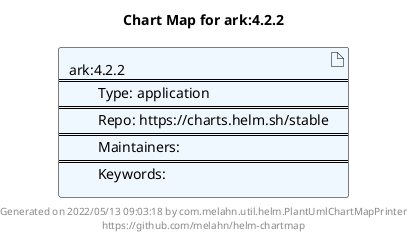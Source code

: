 @startuml
skinparam linetype ortho
skinparam backgroundColor white
skinparam usecaseBorderColor black
skinparam usecaseArrowColor LightSlateGray
skinparam artifactBorderColor black
skinparam artifactArrowColor LightSlateGray

title Chart Map for ark:4.2.2

'There is one referenced Helm Chart
artifact "ark:4.2.2\n====\n\tType: application\n====\n\tRepo: https://charts.helm.sh/stable\n====\n\tMaintainers: \n====\n\tKeywords: " as ark_4_2_2 #AliceBlue

'There are 0 referenced Docker Images

'Chart Dependencies

center footer Generated on 2022/05/13 09:03:18 by com.melahn.util.helm.PlantUmlChartMapPrinter\nhttps://github.com/melahn/helm-chartmap
@enduml
